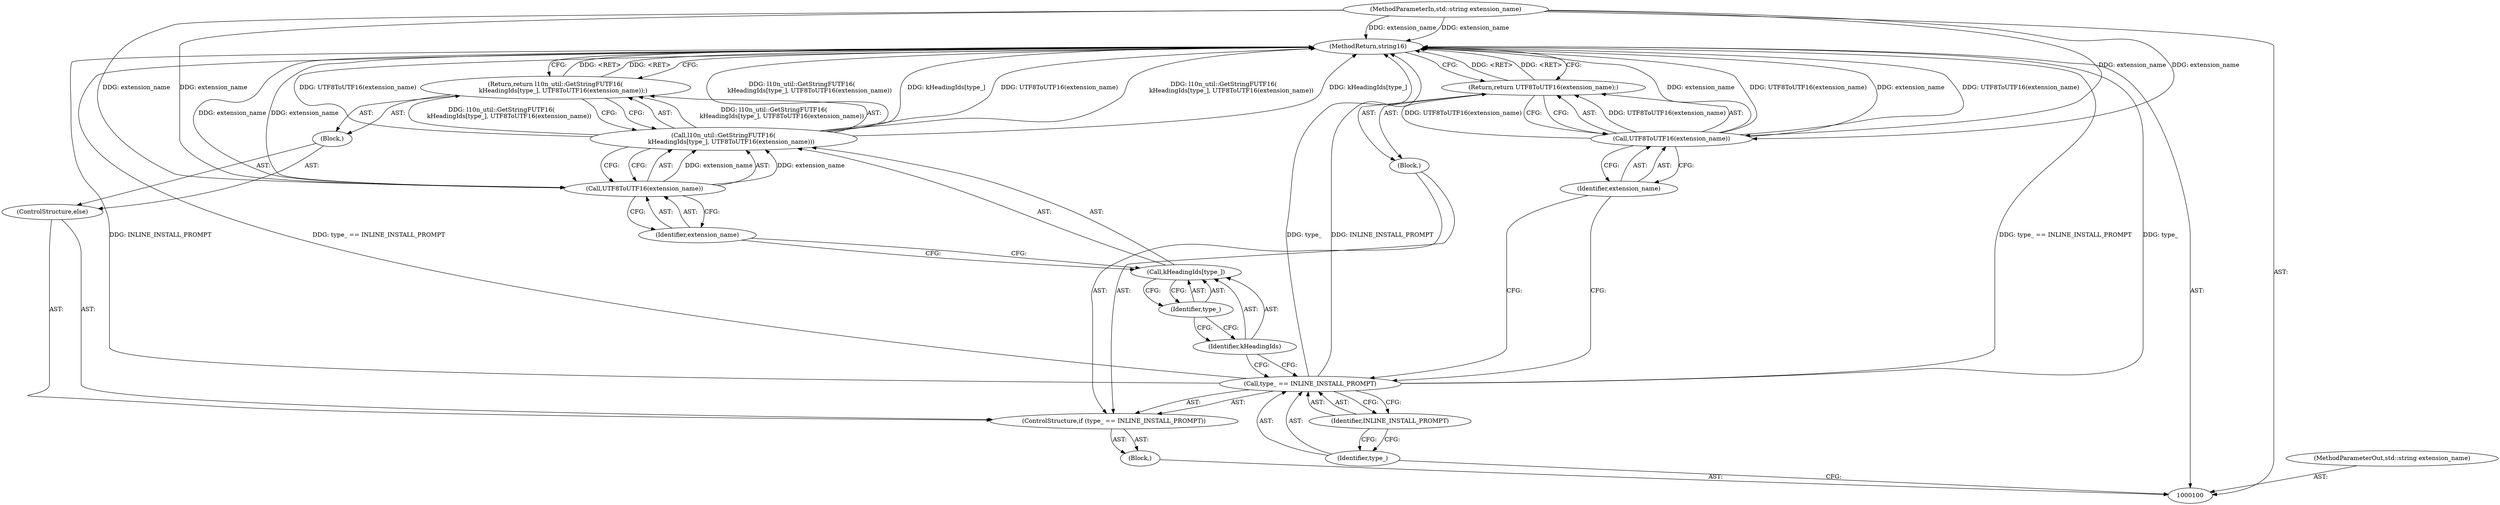 digraph "1_Chrome_283fb25624bf253d120708152e23cf9143519198_0" {
"1000120" [label="(MethodReturn,string16)"];
"1000101" [label="(MethodParameterIn,std::string extension_name)"];
"1000145" [label="(MethodParameterOut,std::string extension_name)"];
"1000102" [label="(Block,)"];
"1000106" [label="(Identifier,INLINE_INSTALL_PROMPT)"];
"1000103" [label="(ControlStructure,if (type_ == INLINE_INSTALL_PROMPT))"];
"1000107" [label="(Block,)"];
"1000104" [label="(Call,type_ == INLINE_INSTALL_PROMPT)"];
"1000105" [label="(Identifier,type_)"];
"1000109" [label="(Call,UTF8ToUTF16(extension_name))"];
"1000110" [label="(Identifier,extension_name)"];
"1000108" [label="(Return,return UTF8ToUTF16(extension_name);)"];
"1000112" [label="(Block,)"];
"1000111" [label="(ControlStructure,else)"];
"1000114" [label="(Call,l10n_util::GetStringFUTF16(\n        kHeadingIds[type_], UTF8ToUTF16(extension_name)))"];
"1000113" [label="(Return,return l10n_util::GetStringFUTF16(\n        kHeadingIds[type_], UTF8ToUTF16(extension_name));)"];
"1000117" [label="(Identifier,type_)"];
"1000118" [label="(Call,UTF8ToUTF16(extension_name))"];
"1000119" [label="(Identifier,extension_name)"];
"1000115" [label="(Call,kHeadingIds[type_])"];
"1000116" [label="(Identifier,kHeadingIds)"];
"1000120" -> "1000100"  [label="AST: "];
"1000120" -> "1000108"  [label="CFG: "];
"1000120" -> "1000113"  [label="CFG: "];
"1000104" -> "1000120"  [label="DDG: type_ == INLINE_INSTALL_PROMPT"];
"1000104" -> "1000120"  [label="DDG: type_"];
"1000104" -> "1000120"  [label="DDG: INLINE_INSTALL_PROMPT"];
"1000114" -> "1000120"  [label="DDG: l10n_util::GetStringFUTF16(\n        kHeadingIds[type_], UTF8ToUTF16(extension_name))"];
"1000114" -> "1000120"  [label="DDG: kHeadingIds[type_]"];
"1000114" -> "1000120"  [label="DDG: UTF8ToUTF16(extension_name)"];
"1000118" -> "1000120"  [label="DDG: extension_name"];
"1000101" -> "1000120"  [label="DDG: extension_name"];
"1000109" -> "1000120"  [label="DDG: extension_name"];
"1000109" -> "1000120"  [label="DDG: UTF8ToUTF16(extension_name)"];
"1000108" -> "1000120"  [label="DDG: <RET>"];
"1000113" -> "1000120"  [label="DDG: <RET>"];
"1000101" -> "1000100"  [label="AST: "];
"1000101" -> "1000120"  [label="DDG: extension_name"];
"1000101" -> "1000109"  [label="DDG: extension_name"];
"1000101" -> "1000118"  [label="DDG: extension_name"];
"1000145" -> "1000100"  [label="AST: "];
"1000102" -> "1000100"  [label="AST: "];
"1000103" -> "1000102"  [label="AST: "];
"1000106" -> "1000104"  [label="AST: "];
"1000106" -> "1000105"  [label="CFG: "];
"1000104" -> "1000106"  [label="CFG: "];
"1000103" -> "1000102"  [label="AST: "];
"1000104" -> "1000103"  [label="AST: "];
"1000107" -> "1000103"  [label="AST: "];
"1000111" -> "1000103"  [label="AST: "];
"1000107" -> "1000103"  [label="AST: "];
"1000108" -> "1000107"  [label="AST: "];
"1000104" -> "1000103"  [label="AST: "];
"1000104" -> "1000106"  [label="CFG: "];
"1000105" -> "1000104"  [label="AST: "];
"1000106" -> "1000104"  [label="AST: "];
"1000110" -> "1000104"  [label="CFG: "];
"1000116" -> "1000104"  [label="CFG: "];
"1000104" -> "1000120"  [label="DDG: type_ == INLINE_INSTALL_PROMPT"];
"1000104" -> "1000120"  [label="DDG: type_"];
"1000104" -> "1000120"  [label="DDG: INLINE_INSTALL_PROMPT"];
"1000105" -> "1000104"  [label="AST: "];
"1000105" -> "1000100"  [label="CFG: "];
"1000106" -> "1000105"  [label="CFG: "];
"1000109" -> "1000108"  [label="AST: "];
"1000109" -> "1000110"  [label="CFG: "];
"1000110" -> "1000109"  [label="AST: "];
"1000108" -> "1000109"  [label="CFG: "];
"1000109" -> "1000120"  [label="DDG: extension_name"];
"1000109" -> "1000120"  [label="DDG: UTF8ToUTF16(extension_name)"];
"1000109" -> "1000108"  [label="DDG: UTF8ToUTF16(extension_name)"];
"1000101" -> "1000109"  [label="DDG: extension_name"];
"1000110" -> "1000109"  [label="AST: "];
"1000110" -> "1000104"  [label="CFG: "];
"1000109" -> "1000110"  [label="CFG: "];
"1000108" -> "1000107"  [label="AST: "];
"1000108" -> "1000109"  [label="CFG: "];
"1000109" -> "1000108"  [label="AST: "];
"1000120" -> "1000108"  [label="CFG: "];
"1000108" -> "1000120"  [label="DDG: <RET>"];
"1000109" -> "1000108"  [label="DDG: UTF8ToUTF16(extension_name)"];
"1000112" -> "1000111"  [label="AST: "];
"1000113" -> "1000112"  [label="AST: "];
"1000111" -> "1000103"  [label="AST: "];
"1000112" -> "1000111"  [label="AST: "];
"1000114" -> "1000113"  [label="AST: "];
"1000114" -> "1000118"  [label="CFG: "];
"1000115" -> "1000114"  [label="AST: "];
"1000118" -> "1000114"  [label="AST: "];
"1000113" -> "1000114"  [label="CFG: "];
"1000114" -> "1000120"  [label="DDG: l10n_util::GetStringFUTF16(\n        kHeadingIds[type_], UTF8ToUTF16(extension_name))"];
"1000114" -> "1000120"  [label="DDG: kHeadingIds[type_]"];
"1000114" -> "1000120"  [label="DDG: UTF8ToUTF16(extension_name)"];
"1000114" -> "1000113"  [label="DDG: l10n_util::GetStringFUTF16(\n        kHeadingIds[type_], UTF8ToUTF16(extension_name))"];
"1000118" -> "1000114"  [label="DDG: extension_name"];
"1000113" -> "1000112"  [label="AST: "];
"1000113" -> "1000114"  [label="CFG: "];
"1000114" -> "1000113"  [label="AST: "];
"1000120" -> "1000113"  [label="CFG: "];
"1000113" -> "1000120"  [label="DDG: <RET>"];
"1000114" -> "1000113"  [label="DDG: l10n_util::GetStringFUTF16(\n        kHeadingIds[type_], UTF8ToUTF16(extension_name))"];
"1000117" -> "1000115"  [label="AST: "];
"1000117" -> "1000116"  [label="CFG: "];
"1000115" -> "1000117"  [label="CFG: "];
"1000118" -> "1000114"  [label="AST: "];
"1000118" -> "1000119"  [label="CFG: "];
"1000119" -> "1000118"  [label="AST: "];
"1000114" -> "1000118"  [label="CFG: "];
"1000118" -> "1000120"  [label="DDG: extension_name"];
"1000118" -> "1000114"  [label="DDG: extension_name"];
"1000101" -> "1000118"  [label="DDG: extension_name"];
"1000119" -> "1000118"  [label="AST: "];
"1000119" -> "1000115"  [label="CFG: "];
"1000118" -> "1000119"  [label="CFG: "];
"1000115" -> "1000114"  [label="AST: "];
"1000115" -> "1000117"  [label="CFG: "];
"1000116" -> "1000115"  [label="AST: "];
"1000117" -> "1000115"  [label="AST: "];
"1000119" -> "1000115"  [label="CFG: "];
"1000116" -> "1000115"  [label="AST: "];
"1000116" -> "1000104"  [label="CFG: "];
"1000117" -> "1000116"  [label="CFG: "];
}
